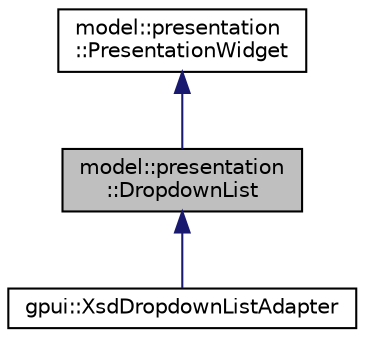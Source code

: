 digraph "model::presentation::DropdownList"
{
 // LATEX_PDF_SIZE
  edge [fontname="Helvetica",fontsize="10",labelfontname="Helvetica",labelfontsize="10"];
  node [fontname="Helvetica",fontsize="10",shape=record];
  Node1 [label="model::presentation\l::DropdownList",height=0.2,width=0.4,color="black", fillcolor="grey75", style="filled", fontcolor="black",tooltip="The DropdownList class is a drop-down list display element, with which a user can pick one of the dis..."];
  Node2 -> Node1 [dir="back",color="midnightblue",fontsize="10",style="solid",fontname="Helvetica"];
  Node2 [label="model::presentation\l::PresentationWidget",height=0.2,width=0.4,color="black", fillcolor="white", style="filled",URL="$classmodel_1_1presentation_1_1_presentation_widget.html",tooltip="The PresentationWidget class base class for all widgets supported by ADMX/ADML format."];
  Node1 -> Node3 [dir="back",color="midnightblue",fontsize="10",style="solid",fontname="Helvetica"];
  Node3 [label="gpui::XsdDropdownListAdapter",height=0.2,width=0.4,color="black", fillcolor="white", style="filled",URL="$classgpui_1_1_xsd_dropdown_list_adapter.html",tooltip=" "];
}
